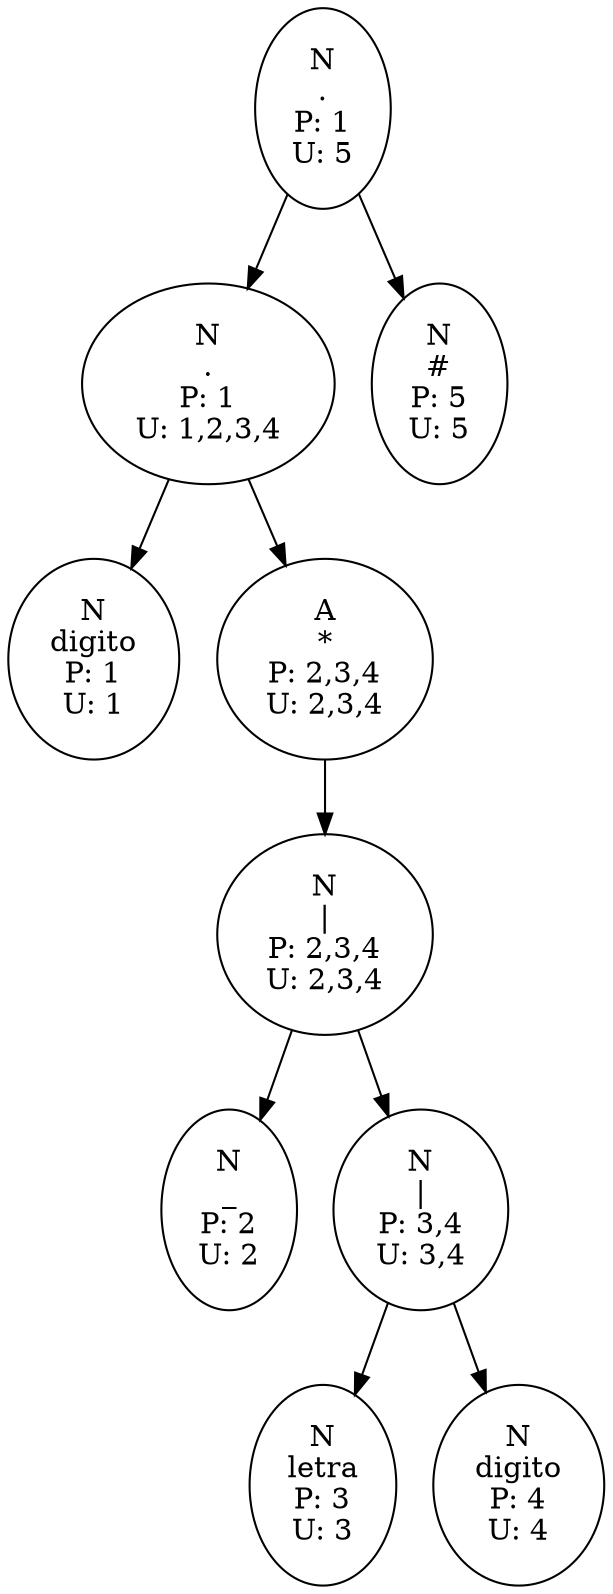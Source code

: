 digraph G{
N5->N1
N1->1
1[label="N
digito
P: 1
U: 1"];
N1[label="N
.
P: 1
U: 1,2,3,4"];
N1->N4
N4->N2
N2->2
2[label="N
_
P: 2
U: 2"];
N2[label="N
|
P: 2,3,4
U: 2,3,4"];
N2->N3
N3->3
3[label="N
letra
P: 3
U: 3"];
N3[label="N
|
P: 3,4
U: 3,4"];
N3->4
4[label="N
digito
P: 4
U: 4"];
N4[label="A
*
P: 2,3,4
U: 2,3,4"];
N5[label="N
.
P: 1
U: 5"];
N5->5
5[label="N
#
P: 5
U: 5"];
}
